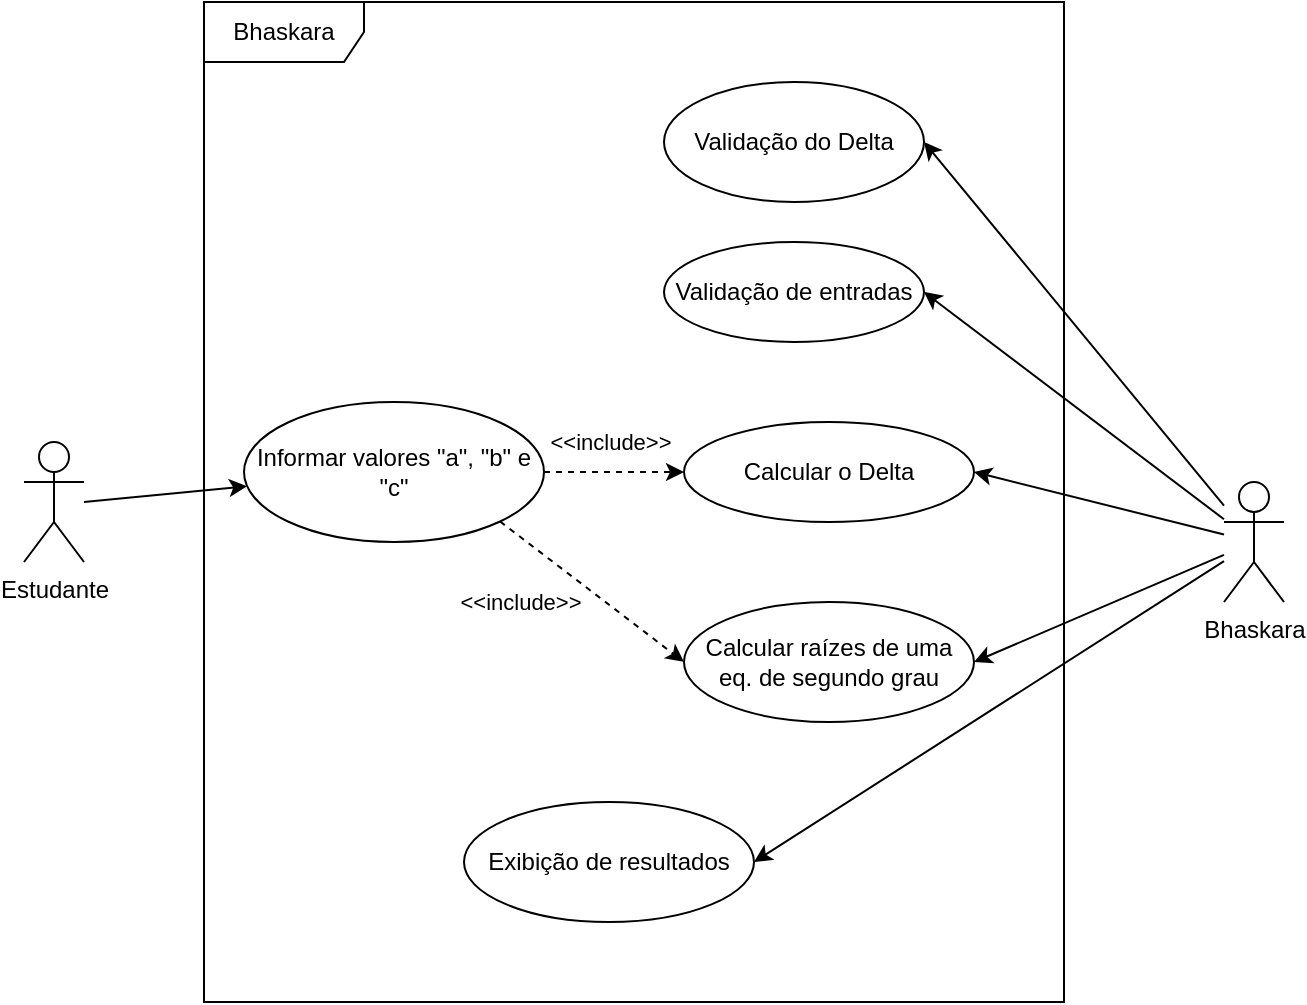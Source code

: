 <mxfile version="17.4.2" type="device"><diagram id="ZMD77rShmXbdyRt1e5IV" name="DCU"><mxGraphModel dx="946" dy="564" grid="1" gridSize="10" guides="1" tooltips="1" connect="1" arrows="1" fold="1" page="1" pageScale="1" pageWidth="827" pageHeight="1169" math="0" shadow="0"><root><mxCell id="0"/><mxCell id="1" parent="0"/><mxCell id="woxIdZCPCBzIKBYMokpO-3" value="Bhaskara" style="shape=umlFrame;whiteSpace=wrap;html=1;width=80;height=30;" vertex="1" parent="1"><mxGeometry x="160" y="220" width="430" height="500" as="geometry"/></mxCell><mxCell id="woxIdZCPCBzIKBYMokpO-6" style="rounded=0;orthogonalLoop=1;jettySize=auto;html=1;sourcePerimeterSpacing=0;strokeWidth=1;strokeColor=default;" edge="1" parent="1" target="woxIdZCPCBzIKBYMokpO-2"><mxGeometry relative="1" as="geometry"><mxPoint x="100" y="470" as="sourcePoint"/></mxGeometry></mxCell><mxCell id="woxIdZCPCBzIKBYMokpO-1" value="Estudante" style="shape=umlActor;verticalLabelPosition=bottom;verticalAlign=top;html=1;outlineConnect=0;" vertex="1" parent="1"><mxGeometry x="70" y="440" width="30" height="60" as="geometry"/></mxCell><mxCell id="woxIdZCPCBzIKBYMokpO-17" style="edgeStyle=none;rounded=0;orthogonalLoop=1;jettySize=auto;html=1;endArrow=classic;endFill=1;sourcePerimeterSpacing=0;strokeColor=default;strokeWidth=1;dashed=1;" edge="1" parent="1" source="woxIdZCPCBzIKBYMokpO-2" target="woxIdZCPCBzIKBYMokpO-15"><mxGeometry relative="1" as="geometry"/></mxCell><mxCell id="woxIdZCPCBzIKBYMokpO-18" value="&amp;lt;&amp;lt;include&amp;gt;&amp;gt;" style="edgeLabel;html=1;align=center;verticalAlign=middle;resizable=0;points=[];" vertex="1" connectable="0" parent="woxIdZCPCBzIKBYMokpO-17"><mxGeometry x="-0.086" y="3" relative="1" as="geometry"><mxPoint x="1" y="-12" as="offset"/></mxGeometry></mxCell><mxCell id="woxIdZCPCBzIKBYMokpO-2" value="Informar valores &quot;a&quot;, &quot;b&quot; e &quot;c&quot;" style="ellipse;whiteSpace=wrap;html=1;" vertex="1" parent="1"><mxGeometry x="180" y="420" width="150" height="70" as="geometry"/></mxCell><mxCell id="woxIdZCPCBzIKBYMokpO-8" value="Calcular raízes de uma eq. de segundo grau" style="ellipse;whiteSpace=wrap;html=1;" vertex="1" parent="1"><mxGeometry x="400" y="520" width="145" height="60" as="geometry"/></mxCell><mxCell id="woxIdZCPCBzIKBYMokpO-14" style="edgeStyle=none;rounded=0;orthogonalLoop=1;jettySize=auto;html=1;endArrow=classic;endFill=1;sourcePerimeterSpacing=0;strokeColor=default;strokeWidth=1;entryX=1;entryY=0.5;entryDx=0;entryDy=0;" edge="1" parent="1" source="woxIdZCPCBzIKBYMokpO-12" target="woxIdZCPCBzIKBYMokpO-8"><mxGeometry relative="1" as="geometry"/></mxCell><mxCell id="woxIdZCPCBzIKBYMokpO-16" style="edgeStyle=none;rounded=0;orthogonalLoop=1;jettySize=auto;html=1;entryX=1;entryY=0.5;entryDx=0;entryDy=0;endArrow=classic;endFill=1;sourcePerimeterSpacing=0;strokeColor=default;strokeWidth=1;" edge="1" parent="1" source="woxIdZCPCBzIKBYMokpO-12" target="woxIdZCPCBzIKBYMokpO-15"><mxGeometry relative="1" as="geometry"/></mxCell><mxCell id="woxIdZCPCBzIKBYMokpO-20" style="edgeStyle=none;rounded=0;orthogonalLoop=1;jettySize=auto;html=1;entryX=1;entryY=0.5;entryDx=0;entryDy=0;endArrow=classic;endFill=1;sourcePerimeterSpacing=0;strokeColor=default;strokeWidth=1;" edge="1" parent="1" source="woxIdZCPCBzIKBYMokpO-12" target="woxIdZCPCBzIKBYMokpO-19"><mxGeometry relative="1" as="geometry"/></mxCell><mxCell id="woxIdZCPCBzIKBYMokpO-22" style="edgeStyle=none;rounded=0;orthogonalLoop=1;jettySize=auto;html=1;entryX=1;entryY=0.5;entryDx=0;entryDy=0;endArrow=classic;endFill=1;sourcePerimeterSpacing=0;strokeColor=default;strokeWidth=1;" edge="1" parent="1" source="woxIdZCPCBzIKBYMokpO-12" target="woxIdZCPCBzIKBYMokpO-21"><mxGeometry relative="1" as="geometry"/></mxCell><mxCell id="woxIdZCPCBzIKBYMokpO-27" style="edgeStyle=none;rounded=0;orthogonalLoop=1;jettySize=auto;html=1;entryX=1;entryY=0.5;entryDx=0;entryDy=0;endArrow=classic;endFill=1;sourcePerimeterSpacing=0;strokeColor=default;strokeWidth=1;" edge="1" parent="1" source="woxIdZCPCBzIKBYMokpO-12" target="woxIdZCPCBzIKBYMokpO-26"><mxGeometry relative="1" as="geometry"/></mxCell><mxCell id="woxIdZCPCBzIKBYMokpO-12" value="Bhaskara" style="shape=umlActor;verticalLabelPosition=bottom;verticalAlign=top;html=1;outlineConnect=0;" vertex="1" parent="1"><mxGeometry x="670" y="460" width="30" height="60" as="geometry"/></mxCell><mxCell id="woxIdZCPCBzIKBYMokpO-15" value="Calcular o Delta" style="ellipse;whiteSpace=wrap;html=1;" vertex="1" parent="1"><mxGeometry x="400" y="430" width="145" height="50" as="geometry"/></mxCell><mxCell id="woxIdZCPCBzIKBYMokpO-19" value="Validação do Delta" style="ellipse;whiteSpace=wrap;html=1;" vertex="1" parent="1"><mxGeometry x="390" y="260" width="130" height="60" as="geometry"/></mxCell><mxCell id="woxIdZCPCBzIKBYMokpO-21" value="Validação de entradas" style="ellipse;whiteSpace=wrap;html=1;" vertex="1" parent="1"><mxGeometry x="390" y="340" width="130" height="50" as="geometry"/></mxCell><mxCell id="woxIdZCPCBzIKBYMokpO-24" style="edgeStyle=none;rounded=0;orthogonalLoop=1;jettySize=auto;html=1;endArrow=classic;endFill=1;sourcePerimeterSpacing=0;strokeColor=default;strokeWidth=1;dashed=1;entryX=0;entryY=0.5;entryDx=0;entryDy=0;exitX=1;exitY=1;exitDx=0;exitDy=0;" edge="1" parent="1" source="woxIdZCPCBzIKBYMokpO-2" target="woxIdZCPCBzIKBYMokpO-8"><mxGeometry relative="1" as="geometry"><mxPoint x="339.925" y="468.557" as="sourcePoint"/><mxPoint x="410.177" y="466.747" as="targetPoint"/></mxGeometry></mxCell><mxCell id="woxIdZCPCBzIKBYMokpO-25" value="&amp;lt;&amp;lt;include&amp;gt;&amp;gt;" style="edgeLabel;html=1;align=center;verticalAlign=middle;resizable=0;points=[];" vertex="1" connectable="0" parent="woxIdZCPCBzIKBYMokpO-24"><mxGeometry x="-0.086" y="3" relative="1" as="geometry"><mxPoint x="-34" y="10" as="offset"/></mxGeometry></mxCell><mxCell id="woxIdZCPCBzIKBYMokpO-26" value="Exibição de resultados" style="ellipse;whiteSpace=wrap;html=1;" vertex="1" parent="1"><mxGeometry x="290" y="620" width="145" height="60" as="geometry"/></mxCell></root></mxGraphModel></diagram></mxfile>